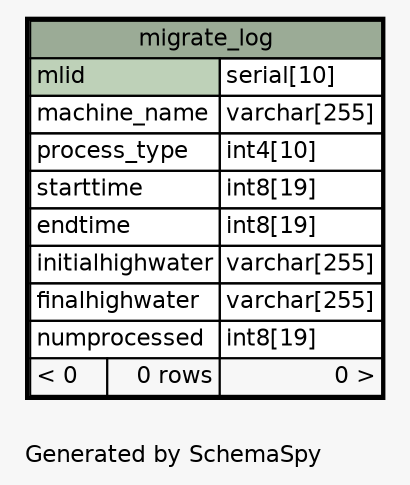 // dot 2.30.1 on Mac OS X 10.8.3
// SchemaSpy rev 590
digraph "oneDegreeRelationshipsDiagram" {
  graph [
    rankdir="RL"
    bgcolor="#f7f7f7"
    label="\nGenerated by SchemaSpy"
    labeljust="l"
    nodesep="0.18"
    ranksep="0.46"
    fontname="Helvetica"
    fontsize="11"
  ];
  node [
    fontname="Helvetica"
    fontsize="11"
    shape="plaintext"
  ];
  edge [
    arrowsize="0.8"
  ];
  "migrate_log" [
    label=<
    <TABLE BORDER="2" CELLBORDER="1" CELLSPACING="0" BGCOLOR="#ffffff">
      <TR><TD COLSPAN="3" BGCOLOR="#9bab96" ALIGN="CENTER">migrate_log</TD></TR>
      <TR><TD PORT="mlid" COLSPAN="2" BGCOLOR="#bed1b8" ALIGN="LEFT">mlid</TD><TD PORT="mlid.type" ALIGN="LEFT">serial[10]</TD></TR>
      <TR><TD PORT="machine_name" COLSPAN="2" ALIGN="LEFT">machine_name</TD><TD PORT="machine_name.type" ALIGN="LEFT">varchar[255]</TD></TR>
      <TR><TD PORT="process_type" COLSPAN="2" ALIGN="LEFT">process_type</TD><TD PORT="process_type.type" ALIGN="LEFT">int4[10]</TD></TR>
      <TR><TD PORT="starttime" COLSPAN="2" ALIGN="LEFT">starttime</TD><TD PORT="starttime.type" ALIGN="LEFT">int8[19]</TD></TR>
      <TR><TD PORT="endtime" COLSPAN="2" ALIGN="LEFT">endtime</TD><TD PORT="endtime.type" ALIGN="LEFT">int8[19]</TD></TR>
      <TR><TD PORT="initialhighwater" COLSPAN="2" ALIGN="LEFT">initialhighwater</TD><TD PORT="initialhighwater.type" ALIGN="LEFT">varchar[255]</TD></TR>
      <TR><TD PORT="finalhighwater" COLSPAN="2" ALIGN="LEFT">finalhighwater</TD><TD PORT="finalhighwater.type" ALIGN="LEFT">varchar[255]</TD></TR>
      <TR><TD PORT="numprocessed" COLSPAN="2" ALIGN="LEFT">numprocessed</TD><TD PORT="numprocessed.type" ALIGN="LEFT">int8[19]</TD></TR>
      <TR><TD ALIGN="LEFT" BGCOLOR="#f7f7f7">&lt; 0</TD><TD ALIGN="RIGHT" BGCOLOR="#f7f7f7">0 rows</TD><TD ALIGN="RIGHT" BGCOLOR="#f7f7f7">0 &gt;</TD></TR>
    </TABLE>>
    URL="migrate_log.html"
    tooltip="migrate_log"
  ];
}
